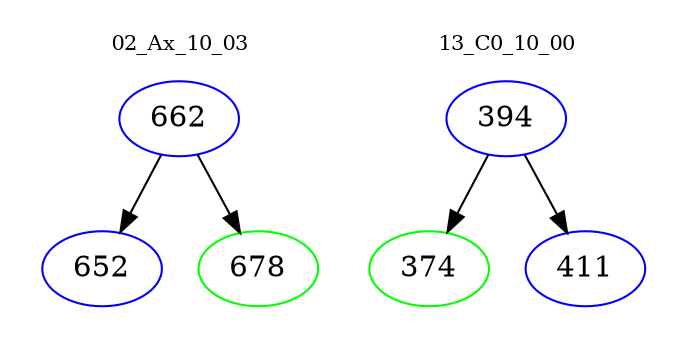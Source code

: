 digraph{
subgraph cluster_0 {
color = white
label = "02_Ax_10_03";
fontsize=10;
T0_662 [label="662", color="blue"]
T0_662 -> T0_652 [color="black"]
T0_652 [label="652", color="blue"]
T0_662 -> T0_678 [color="black"]
T0_678 [label="678", color="green"]
}
subgraph cluster_1 {
color = white
label = "13_C0_10_00";
fontsize=10;
T1_394 [label="394", color="blue"]
T1_394 -> T1_374 [color="black"]
T1_374 [label="374", color="green"]
T1_394 -> T1_411 [color="black"]
T1_411 [label="411", color="blue"]
}
}
